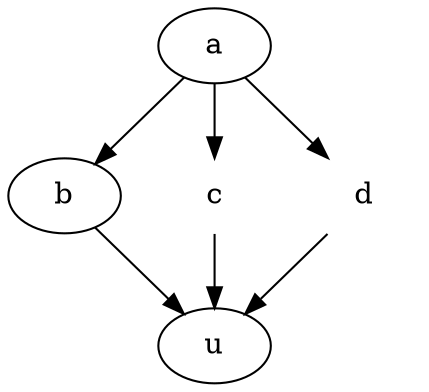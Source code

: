 digraph GRAPH_0 {

  b [ style=rounded ]

  a -> { node [ shape=plaintext ] b c d }
  { b c d } -> u
}
